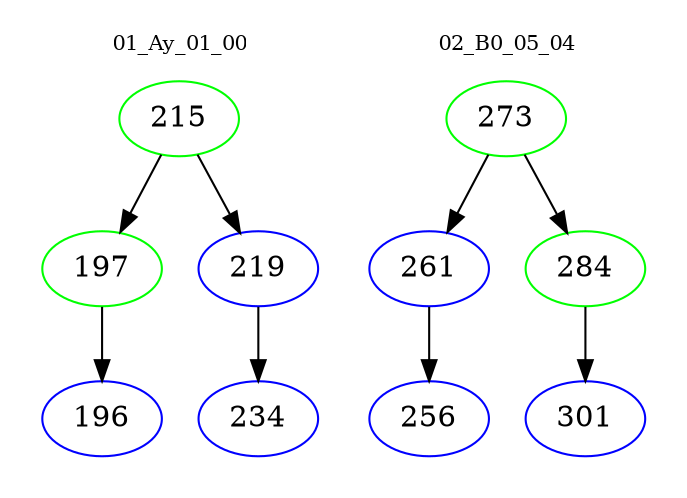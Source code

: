 digraph{
subgraph cluster_0 {
color = white
label = "01_Ay_01_00";
fontsize=10;
T0_215 [label="215", color="green"]
T0_215 -> T0_197 [color="black"]
T0_197 [label="197", color="green"]
T0_197 -> T0_196 [color="black"]
T0_196 [label="196", color="blue"]
T0_215 -> T0_219 [color="black"]
T0_219 [label="219", color="blue"]
T0_219 -> T0_234 [color="black"]
T0_234 [label="234", color="blue"]
}
subgraph cluster_1 {
color = white
label = "02_B0_05_04";
fontsize=10;
T1_273 [label="273", color="green"]
T1_273 -> T1_261 [color="black"]
T1_261 [label="261", color="blue"]
T1_261 -> T1_256 [color="black"]
T1_256 [label="256", color="blue"]
T1_273 -> T1_284 [color="black"]
T1_284 [label="284", color="green"]
T1_284 -> T1_301 [color="black"]
T1_301 [label="301", color="blue"]
}
}
